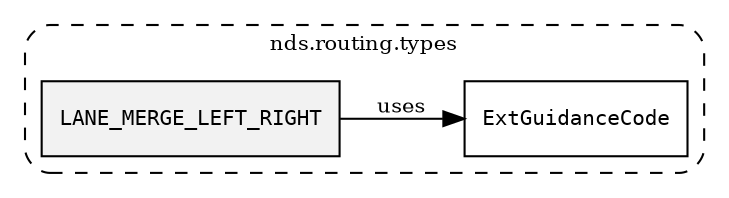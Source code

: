 /**
 * This dot file creates symbol collaboration diagram for LANE_MERGE_LEFT_RIGHT.
 */
digraph ZSERIO
{
    node [shape=box, fontsize=10];
    rankdir="LR";
    fontsize=10;
    tooltip="LANE_MERGE_LEFT_RIGHT collaboration diagram";

    subgraph "cluster_nds.routing.types"
    {
        style="dashed, rounded";
        label="nds.routing.types";
        tooltip="Package nds.routing.types";
        href="../../../content/packages/nds.routing.types.html#Package-nds-routing-types";
        target="_parent";

        "LANE_MERGE_LEFT_RIGHT" [style="filled", fillcolor="#0000000D", target="_parent", label=<<font face="monospace"><table align="center" border="0" cellspacing="0" cellpadding="0"><tr><td href="../../../content/packages/nds.routing.types.html#Constant-LANE_MERGE_LEFT_RIGHT" title="Constant defined in nds.routing.types">LANE_MERGE_LEFT_RIGHT</td></tr></table></font>>];
        "ExtGuidanceCode" [target="_parent", label=<<font face="monospace"><table align="center" border="0" cellspacing="0" cellpadding="0"><tr><td href="../../../content/packages/nds.routing.types.html#Subtype-ExtGuidanceCode" title="Subtype defined in nds.routing.types">ExtGuidanceCode</td></tr></table></font>>];
    }

    "LANE_MERGE_LEFT_RIGHT" -> "ExtGuidanceCode" [label="uses", fontsize=10];
}
